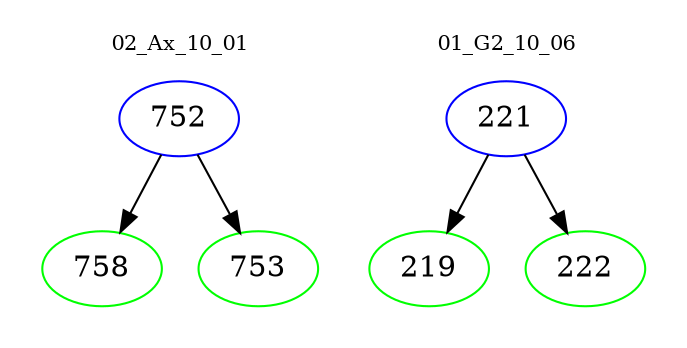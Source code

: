 digraph{
subgraph cluster_0 {
color = white
label = "02_Ax_10_01";
fontsize=10;
T0_752 [label="752", color="blue"]
T0_752 -> T0_758 [color="black"]
T0_758 [label="758", color="green"]
T0_752 -> T0_753 [color="black"]
T0_753 [label="753", color="green"]
}
subgraph cluster_1 {
color = white
label = "01_G2_10_06";
fontsize=10;
T1_221 [label="221", color="blue"]
T1_221 -> T1_219 [color="black"]
T1_219 [label="219", color="green"]
T1_221 -> T1_222 [color="black"]
T1_222 [label="222", color="green"]
}
}
